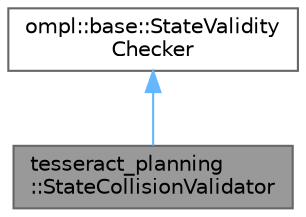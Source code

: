 digraph "tesseract_planning::StateCollisionValidator"
{
 // LATEX_PDF_SIZE
  bgcolor="transparent";
  edge [fontname=Helvetica,fontsize=10,labelfontname=Helvetica,labelfontsize=10];
  node [fontname=Helvetica,fontsize=10,shape=box,height=0.2,width=0.4];
  Node1 [label="tesseract_planning\l::StateCollisionValidator",height=0.2,width=0.4,color="gray40", fillcolor="grey60", style="filled", fontcolor="black",tooltip="Continuous collision check between two states."];
  Node2 -> Node1 [dir="back",color="steelblue1",style="solid"];
  Node2 [label="ompl::base::StateValidity\lChecker",height=0.2,width=0.4,color="gray40", fillcolor="white", style="filled",tooltip=" "];
}
